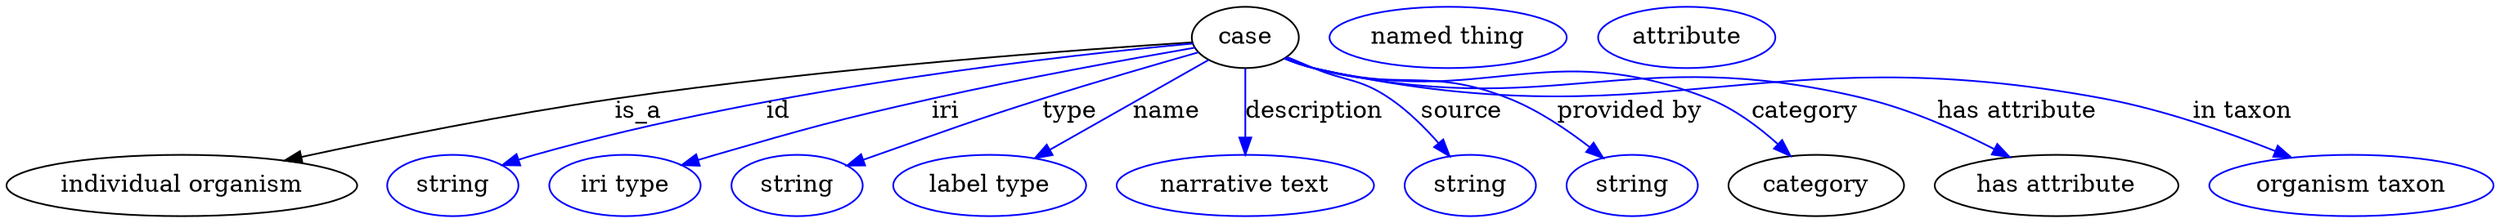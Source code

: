 digraph {
	graph [bb="0,0,1458.9,123"];
	node [label="\N"];
	case	[height=0.5,
		label=case,
		pos="726.69,105",
		width=0.86659];
	"individual organism"	[height=0.5,
		pos="102.69,18",
		width=2.8525];
	case -> "individual organism"	[label=is_a,
		lp="370.69,61.5",
		pos="e,162.96,32.631 695.87,102.13 632.24,98.043 481.84,87.191 356.69,69 294.15,59.909 223.67,45.718 172.85,34.774"];
	id	[color=blue,
		height=0.5,
		label=string,
		pos="261.69,18",
		width=1.0652];
	case -> id	[color=blue,
		label=id,
		lp="452.69,61.5",
		pos="e,290.69,29.948 696.08,101.42 626.4,95.026 451.03,75.991 309.69,36 306.59,35.121 303.39,34.148 300.19,33.124",
		style=solid];
	iri	[color=blue,
		height=0.5,
		label="iri type",
		pos="362.69,18",
		width=1.2277];
	case -> iri	[color=blue,
		label=iri,
		lp="550.69,61.5",
		pos="e,396.32,29.865 697.25,99.037 660.81,92.749 596.93,81.246 542.69,69 486.22,56.251 472.32,52.03 416.69,36 413.18,34.988 409.55,33.911 \
405.91,32.81",
		style=solid];
	type	[color=blue,
		height=0.5,
		label=string,
		pos="463.69,18",
		width=1.0652];
	case -> type	[color=blue,
		label=type,
		lp="623.69,61.5",
		pos="e,492.99,29.697 699.18,96.262 675,89.376 638.89,78.891 607.69,69 564.28,55.239 553.66,51.079 510.69,36 508,35.057 505.23,34.077 \
502.45,33.084",
		style=solid];
	name	[color=blue,
		height=0.5,
		label="label type",
		pos="576.69,18",
		width=1.5707];
	case -> name	[color=blue,
		label=name,
		lp="680.69,61.5",
		pos="e,603.2,34.022 705.2,91.822 680.93,78.069 641.07,55.479 612.16,39.102",
		style=solid];
	description	[color=blue,
		height=0.5,
		label="narrative text",
		pos="726.69,18",
		width=2.0943];
	case -> description	[color=blue,
		label=description,
		lp="767.19,61.5",
		pos="e,726.69,36.175 726.69,86.799 726.69,75.163 726.69,59.548 726.69,46.237",
		style=solid];
	source	[color=blue,
		height=0.5,
		label=string,
		pos="858.69,18",
		width=1.0652];
	case -> source	[color=blue,
		label=source,
		lp="853.69,61.5",
		pos="e,846.6,35.173 751.19,93.488 756.31,91.322 761.67,89.071 766.69,87 786.6,78.787 793.89,81.135 811.69,69 822.2,61.837 832.11,51.955 \
840.1,42.867",
		style=solid];
	"provided by"	[color=blue,
		height=0.5,
		label=string,
		pos="953.69,18",
		width=1.0652];
	case -> "provided by"	[color=blue,
		label="provided by",
		lp="952.19,61.5",
		pos="e,936.66,34.184 750.03,92.944 755.41,90.716 761.18,88.577 766.69,87 816.43,72.774 833.67,88.243 881.69,69 898.61,62.22 915.46,50.841 \
928.6,40.649",
		style=solid];
	category	[height=0.5,
		pos="1061.7,18",
		width=1.4263];
	case -> category	[color=blue,
		label=category,
		lp="1055.2,61.5",
		pos="e,1046.6,35.36 749.95,92.624 755.33,90.412 761.12,88.361 766.69,87 867.16,62.452 902.42,106.8 998.69,69 1013.6,63.128 1027.9,52.432 \
1039,42.436",
		style=solid];
	"has attribute"	[height=0.5,
		pos="1202.7,18",
		width=1.9859];
	case -> "has attribute"	[color=blue,
		label="has attribute",
		lp="1179.7,61.5",
		pos="e,1175.2,34.707 749.5,92.708 755.01,90.434 760.96,88.334 766.69,87 907.16,54.305 950.52,102.96 1090.7,69 1117,62.623 1144.8,50.242 \
1166.1,39.396",
		style=solid];
	"in taxon"	[color=blue,
		height=0.5,
		label="organism taxon",
		pos="1375.7,18",
		width=2.3109];
	case -> "in taxon"	[color=blue,
		label="in taxon",
		lp="1311.7,61.5",
		pos="e,1340.4,34.429 749.48,92.638 754.99,90.367 760.95,88.286 766.69,87 968.08,41.897 1027.9,107.05 1230.7,69 1265.2,62.523 1302.7,49.44 \
1330.9,38.282",
		style=solid];
	"named thing_category"	[color=blue,
		height=0.5,
		label="named thing",
		pos="845.69,105",
		width=1.9318];
	"organismal entity_has attribute"	[color=blue,
		height=0.5,
		label=attribute,
		pos="985.69,105",
		width=1.4443];
}
